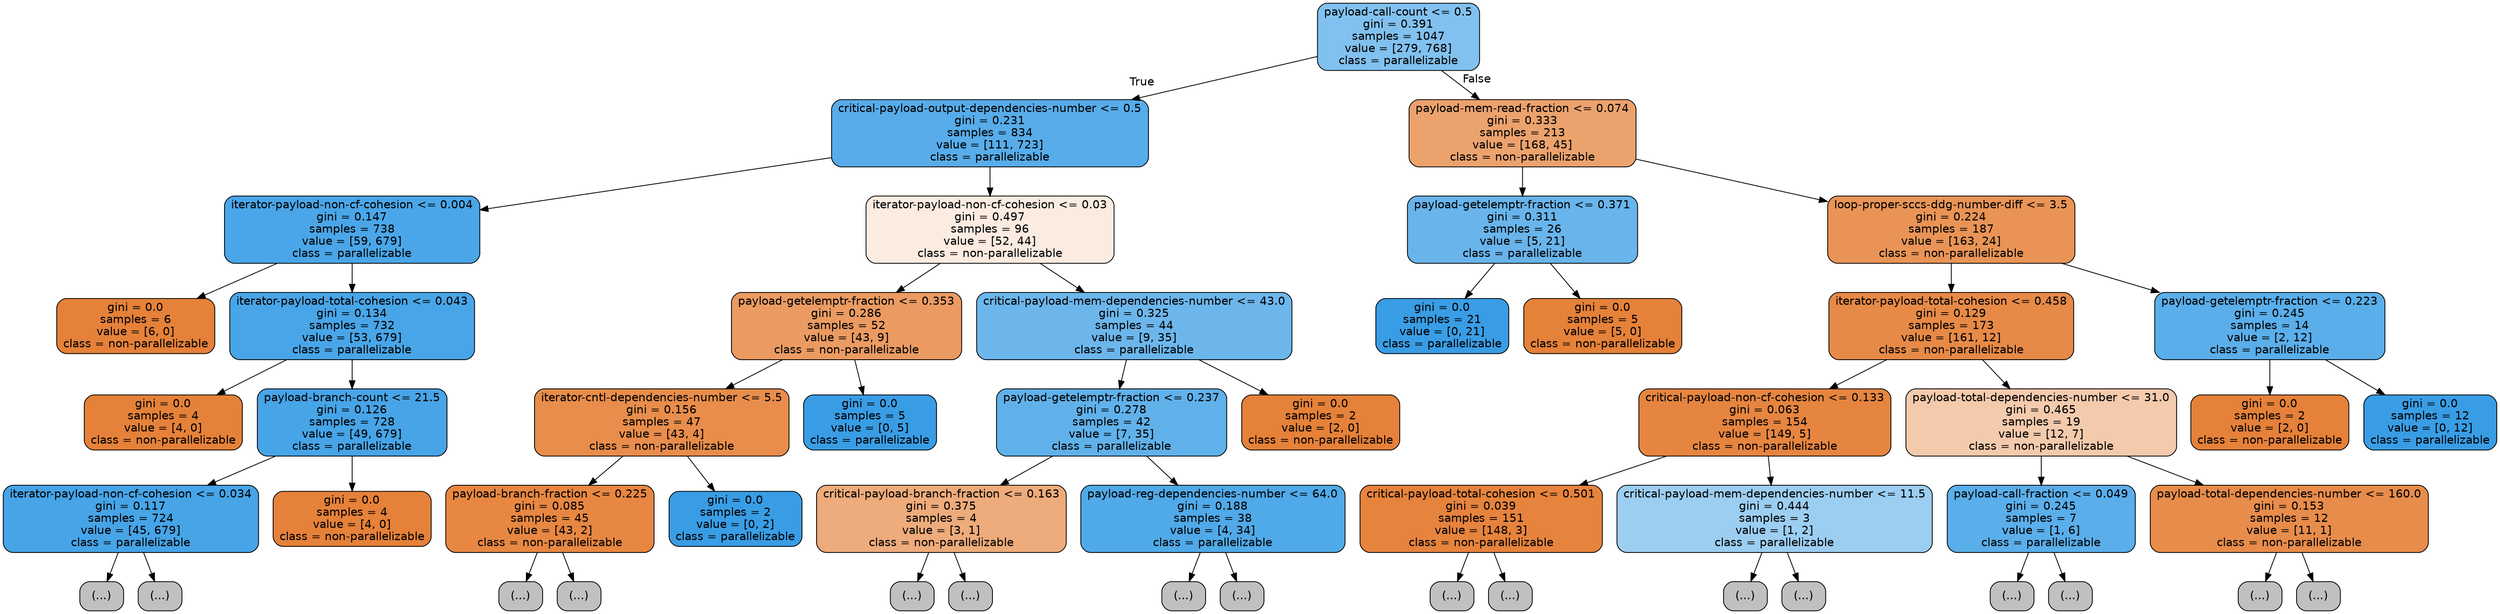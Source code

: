 digraph Tree {
node [shape=box, style="filled, rounded", color="black", fontname=helvetica] ;
edge [fontname=helvetica] ;
0 [label="payload-call-count <= 0.5\ngini = 0.391\nsamples = 1047\nvalue = [279, 768]\nclass = parallelizable", fillcolor="#399de5a2"] ;
1 [label="critical-payload-output-dependencies-number <= 0.5\ngini = 0.231\nsamples = 834\nvalue = [111, 723]\nclass = parallelizable", fillcolor="#399de5d8"] ;
0 -> 1 [labeldistance=2.5, labelangle=45, headlabel="True"] ;
2 [label="iterator-payload-non-cf-cohesion <= 0.004\ngini = 0.147\nsamples = 738\nvalue = [59, 679]\nclass = parallelizable", fillcolor="#399de5e9"] ;
1 -> 2 ;
3 [label="gini = 0.0\nsamples = 6\nvalue = [6, 0]\nclass = non-parallelizable", fillcolor="#e58139ff"] ;
2 -> 3 ;
4 [label="iterator-payload-total-cohesion <= 0.043\ngini = 0.134\nsamples = 732\nvalue = [53, 679]\nclass = parallelizable", fillcolor="#399de5eb"] ;
2 -> 4 ;
5 [label="gini = 0.0\nsamples = 4\nvalue = [4, 0]\nclass = non-parallelizable", fillcolor="#e58139ff"] ;
4 -> 5 ;
6 [label="payload-branch-count <= 21.5\ngini = 0.126\nsamples = 728\nvalue = [49, 679]\nclass = parallelizable", fillcolor="#399de5ed"] ;
4 -> 6 ;
7 [label="iterator-payload-non-cf-cohesion <= 0.034\ngini = 0.117\nsamples = 724\nvalue = [45, 679]\nclass = parallelizable", fillcolor="#399de5ee"] ;
6 -> 7 ;
8 [label="(...)", fillcolor="#C0C0C0"] ;
7 -> 8 ;
41 [label="(...)", fillcolor="#C0C0C0"] ;
7 -> 41 ;
96 [label="gini = 0.0\nsamples = 4\nvalue = [4, 0]\nclass = non-parallelizable", fillcolor="#e58139ff"] ;
6 -> 96 ;
97 [label="iterator-payload-non-cf-cohesion <= 0.03\ngini = 0.497\nsamples = 96\nvalue = [52, 44]\nclass = non-parallelizable", fillcolor="#e5813927"] ;
1 -> 97 ;
98 [label="payload-getelemptr-fraction <= 0.353\ngini = 0.286\nsamples = 52\nvalue = [43, 9]\nclass = non-parallelizable", fillcolor="#e58139ca"] ;
97 -> 98 ;
99 [label="iterator-cntl-dependencies-number <= 5.5\ngini = 0.156\nsamples = 47\nvalue = [43, 4]\nclass = non-parallelizable", fillcolor="#e58139e7"] ;
98 -> 99 ;
100 [label="payload-branch-fraction <= 0.225\ngini = 0.085\nsamples = 45\nvalue = [43, 2]\nclass = non-parallelizable", fillcolor="#e58139f3"] ;
99 -> 100 ;
101 [label="(...)", fillcolor="#C0C0C0"] ;
100 -> 101 ;
102 [label="(...)", fillcolor="#C0C0C0"] ;
100 -> 102 ;
105 [label="gini = 0.0\nsamples = 2\nvalue = [0, 2]\nclass = parallelizable", fillcolor="#399de5ff"] ;
99 -> 105 ;
106 [label="gini = 0.0\nsamples = 5\nvalue = [0, 5]\nclass = parallelizable", fillcolor="#399de5ff"] ;
98 -> 106 ;
107 [label="critical-payload-mem-dependencies-number <= 43.0\ngini = 0.325\nsamples = 44\nvalue = [9, 35]\nclass = parallelizable", fillcolor="#399de5bd"] ;
97 -> 107 ;
108 [label="payload-getelemptr-fraction <= 0.237\ngini = 0.278\nsamples = 42\nvalue = [7, 35]\nclass = parallelizable", fillcolor="#399de5cc"] ;
107 -> 108 ;
109 [label="critical-payload-branch-fraction <= 0.163\ngini = 0.375\nsamples = 4\nvalue = [3, 1]\nclass = non-parallelizable", fillcolor="#e58139aa"] ;
108 -> 109 ;
110 [label="(...)", fillcolor="#C0C0C0"] ;
109 -> 110 ;
111 [label="(...)", fillcolor="#C0C0C0"] ;
109 -> 111 ;
112 [label="payload-reg-dependencies-number <= 64.0\ngini = 0.188\nsamples = 38\nvalue = [4, 34]\nclass = parallelizable", fillcolor="#399de5e1"] ;
108 -> 112 ;
113 [label="(...)", fillcolor="#C0C0C0"] ;
112 -> 113 ;
120 [label="(...)", fillcolor="#C0C0C0"] ;
112 -> 120 ;
121 [label="gini = 0.0\nsamples = 2\nvalue = [2, 0]\nclass = non-parallelizable", fillcolor="#e58139ff"] ;
107 -> 121 ;
122 [label="payload-mem-read-fraction <= 0.074\ngini = 0.333\nsamples = 213\nvalue = [168, 45]\nclass = non-parallelizable", fillcolor="#e58139bb"] ;
0 -> 122 [labeldistance=2.5, labelangle=-45, headlabel="False"] ;
123 [label="payload-getelemptr-fraction <= 0.371\ngini = 0.311\nsamples = 26\nvalue = [5, 21]\nclass = parallelizable", fillcolor="#399de5c2"] ;
122 -> 123 ;
124 [label="gini = 0.0\nsamples = 21\nvalue = [0, 21]\nclass = parallelizable", fillcolor="#399de5ff"] ;
123 -> 124 ;
125 [label="gini = 0.0\nsamples = 5\nvalue = [5, 0]\nclass = non-parallelizable", fillcolor="#e58139ff"] ;
123 -> 125 ;
126 [label="loop-proper-sccs-ddg-number-diff <= 3.5\ngini = 0.224\nsamples = 187\nvalue = [163, 24]\nclass = non-parallelizable", fillcolor="#e58139d9"] ;
122 -> 126 ;
127 [label="iterator-payload-total-cohesion <= 0.458\ngini = 0.129\nsamples = 173\nvalue = [161, 12]\nclass = non-parallelizable", fillcolor="#e58139ec"] ;
126 -> 127 ;
128 [label="critical-payload-non-cf-cohesion <= 0.133\ngini = 0.063\nsamples = 154\nvalue = [149, 5]\nclass = non-parallelizable", fillcolor="#e58139f6"] ;
127 -> 128 ;
129 [label="critical-payload-total-cohesion <= 0.501\ngini = 0.039\nsamples = 151\nvalue = [148, 3]\nclass = non-parallelizable", fillcolor="#e58139fa"] ;
128 -> 129 ;
130 [label="(...)", fillcolor="#C0C0C0"] ;
129 -> 130 ;
137 [label="(...)", fillcolor="#C0C0C0"] ;
129 -> 137 ;
138 [label="critical-payload-mem-dependencies-number <= 11.5\ngini = 0.444\nsamples = 3\nvalue = [1, 2]\nclass = parallelizable", fillcolor="#399de57f"] ;
128 -> 138 ;
139 [label="(...)", fillcolor="#C0C0C0"] ;
138 -> 139 ;
140 [label="(...)", fillcolor="#C0C0C0"] ;
138 -> 140 ;
141 [label="payload-total-dependencies-number <= 31.0\ngini = 0.465\nsamples = 19\nvalue = [12, 7]\nclass = non-parallelizable", fillcolor="#e581396a"] ;
127 -> 141 ;
142 [label="payload-call-fraction <= 0.049\ngini = 0.245\nsamples = 7\nvalue = [1, 6]\nclass = parallelizable", fillcolor="#399de5d4"] ;
141 -> 142 ;
143 [label="(...)", fillcolor="#C0C0C0"] ;
142 -> 143 ;
144 [label="(...)", fillcolor="#C0C0C0"] ;
142 -> 144 ;
145 [label="payload-total-dependencies-number <= 160.0\ngini = 0.153\nsamples = 12\nvalue = [11, 1]\nclass = non-parallelizable", fillcolor="#e58139e8"] ;
141 -> 145 ;
146 [label="(...)", fillcolor="#C0C0C0"] ;
145 -> 146 ;
147 [label="(...)", fillcolor="#C0C0C0"] ;
145 -> 147 ;
148 [label="payload-getelemptr-fraction <= 0.223\ngini = 0.245\nsamples = 14\nvalue = [2, 12]\nclass = parallelizable", fillcolor="#399de5d4"] ;
126 -> 148 ;
149 [label="gini = 0.0\nsamples = 2\nvalue = [2, 0]\nclass = non-parallelizable", fillcolor="#e58139ff"] ;
148 -> 149 ;
150 [label="gini = 0.0\nsamples = 12\nvalue = [0, 12]\nclass = parallelizable", fillcolor="#399de5ff"] ;
148 -> 150 ;
}